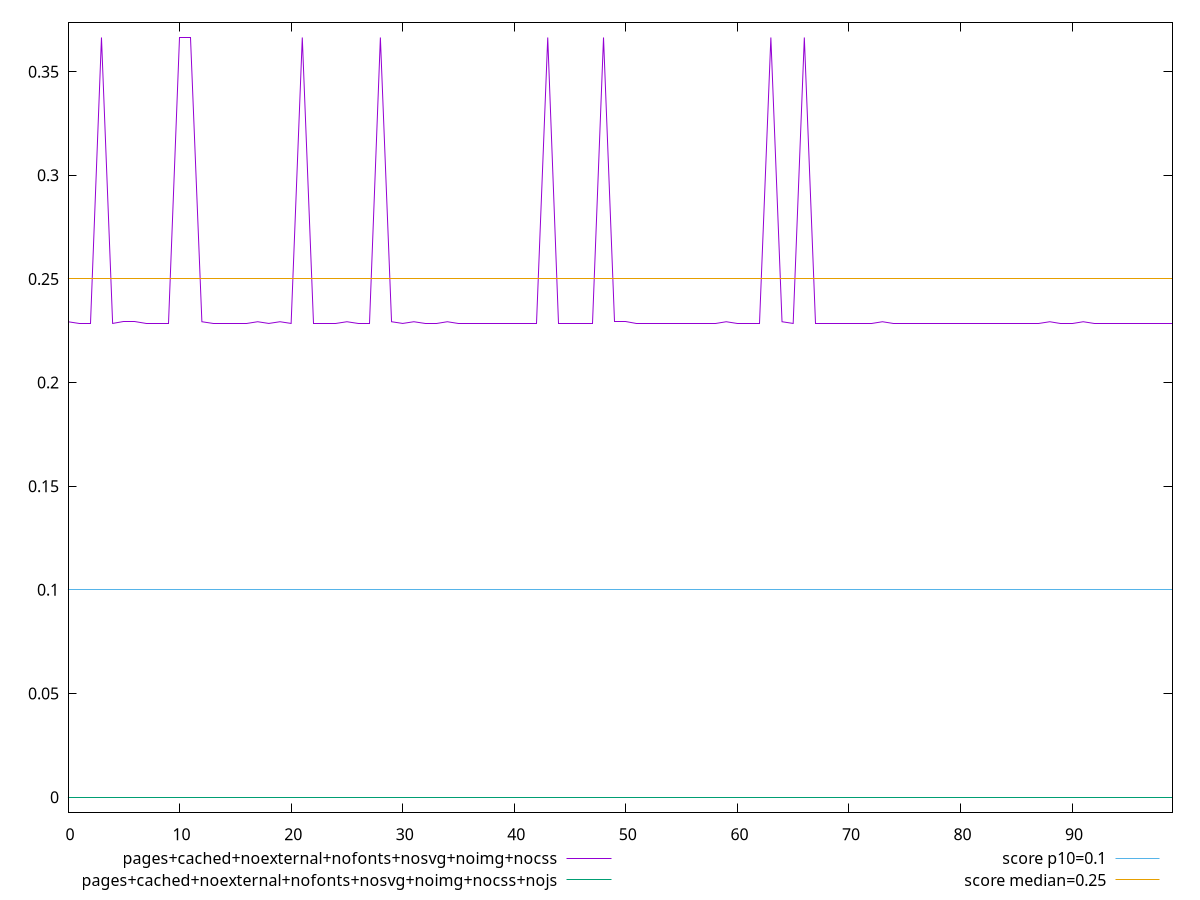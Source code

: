 reset

$pagesCachedNoexternalNofontsNosvgNoimgNocss <<EOF
0 0.22935199652777777
1 0.22853081597222222
2 0.22853081597222222
3 0.3664786512586805
4 0.22853081597222222
5 0.22935199652777777
6 0.22935199652777777
7 0.22853081597222222
8 0.22853081597222222
9 0.22853081597222222
10 0.3664786512586805
11 0.3664786512586805
12 0.22935199652777777
13 0.22853081597222222
14 0.22853081597222222
15 0.22853081597222222
16 0.22853081597222222
17 0.22935199652777777
18 0.22853081597222222
19 0.22935199652777777
20 0.22853081597222222
21 0.3664786512586805
22 0.22853081597222222
23 0.22853081597222222
24 0.22853081597222222
25 0.22935199652777777
26 0.22853081597222222
27 0.22853081597222222
28 0.3664786512586805
29 0.22935199652777777
30 0.22853081597222222
31 0.22935199652777777
32 0.22853081597222222
33 0.22853081597222222
34 0.22935199652777777
35 0.22853081597222222
36 0.22853081597222222
37 0.22853081597222222
38 0.22853081597222222
39 0.22853081597222222
40 0.22853081597222222
41 0.22853081597222222
42 0.22853081597222222
43 0.3664786512586805
44 0.22853081597222222
45 0.22853081597222222
46 0.22853081597222222
47 0.22853081597222222
48 0.3664786512586805
49 0.22935199652777777
50 0.22935199652777777
51 0.22853081597222222
52 0.22853081597222222
53 0.22853081597222222
54 0.22853081597222222
55 0.22853081597222222
56 0.22853081597222222
57 0.22853081597222222
58 0.22853081597222222
59 0.22935199652777777
60 0.22853081597222222
61 0.22853081597222222
62 0.22853081597222222
63 0.3664786512586805
64 0.22935199652777777
65 0.22853081597222222
66 0.3664786512586805
67 0.22853081597222222
68 0.22853081597222222
69 0.22853081597222222
70 0.22853081597222222
71 0.22853081597222222
72 0.22853081597222222
73 0.22935199652777777
74 0.22853081597222222
75 0.22853081597222222
76 0.22853081597222222
77 0.22853081597222222
78 0.22853081597222222
79 0.22853081597222222
80 0.22853081597222222
81 0.22853081597222222
82 0.22853081597222222
83 0.22853081597222222
84 0.22853081597222222
85 0.22853081597222222
86 0.22853081597222222
87 0.22853081597222222
88 0.22935199652777777
89 0.22853081597222222
90 0.22853081597222222
91 0.22935199652777777
92 0.22853081597222222
93 0.22853081597222222
94 0.22853081597222222
95 0.22853081597222222
96 0.22853081597222222
97 0.22853081597222222
98 0.22853081597222222
99 0.22853081597222222
EOF

$pagesCachedNoexternalNofontsNosvgNoimgNocssNojs <<EOF
0 0
1 0
2 0
3 0
4 0
5 0
6 0
7 0
8 0
9 0
10 0
11 0
12 0
13 0
14 0
15 0
16 0
17 0
18 0
19 0
20 0
21 0
22 0
23 0
24 0
25 0
26 0
27 0
28 0
29 0
30 0
31 0
32 0
33 0
34 0
35 0
36 0
37 0
38 0
39 0
40 0
41 0
42 0
43 0
44 0
45 0
46 0
47 0
48 0
49 0
50 0
51 0
52 0
53 0
54 0
55 0
56 0
57 0
58 0
59 0
60 0
61 0
62 0
63 0
64 0
65 0
66 0
67 0
68 0
69 0
70 0
71 0
72 0
73 0
74 0
75 0
76 0
77 0
78 0
79 0
80 0
81 0
82 0
83 0
84 0
85 0
86 0
87 0
88 0
89 0
90 0
91 0
92 0
93 0
94 0
95 0
96 0
97 0
98 0
99 0
EOF

set key outside below
set xrange [0:99]
set yrange [-0.00732957302517361:0.37380822428385413]
set trange [-0.00732957302517361:0.37380822428385413]
set terminal svg size 640, 520 enhanced background rgb 'white'
set output "reprap/cumulative-layout-shift/comparison/line/12_vs_13.svg"

plot $pagesCachedNoexternalNofontsNosvgNoimgNocss title "pages+cached+noexternal+nofonts+nosvg+noimg+nocss" with line, \
     $pagesCachedNoexternalNofontsNosvgNoimgNocssNojs title "pages+cached+noexternal+nofonts+nosvg+noimg+nocss+nojs" with line, \
     0.1 title "score p10=0.1", \
     0.25 title "score median=0.25"

reset
